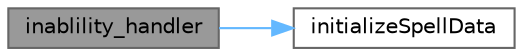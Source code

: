 digraph "inablility_handler"
{
 // LATEX_PDF_SIZE
  bgcolor="transparent";
  edge [fontname=Helvetica,fontsize=10,labelfontname=Helvetica,labelfontsize=10];
  node [fontname=Helvetica,fontsize=10,shape=box,height=0.2,width=0.4];
  rankdir="LR";
  Node1 [id="Node000001",label="inablility_handler",height=0.2,width=0.4,color="gray40", fillcolor="grey60", style="filled", fontcolor="black",tooltip=" "];
  Node1 -> Node2 [id="edge1_Node000001_Node000002",color="steelblue1",style="solid",tooltip=" "];
  Node2 [id="Node000002",label="initializeSpellData",height=0.2,width=0.4,color="grey40", fillcolor="white", style="filled",URL="$sf__spelltype__registry_8cpp.html#ac3e5dfa2fdcb8f683f6921e40eece8c3",tooltip=" "];
}
